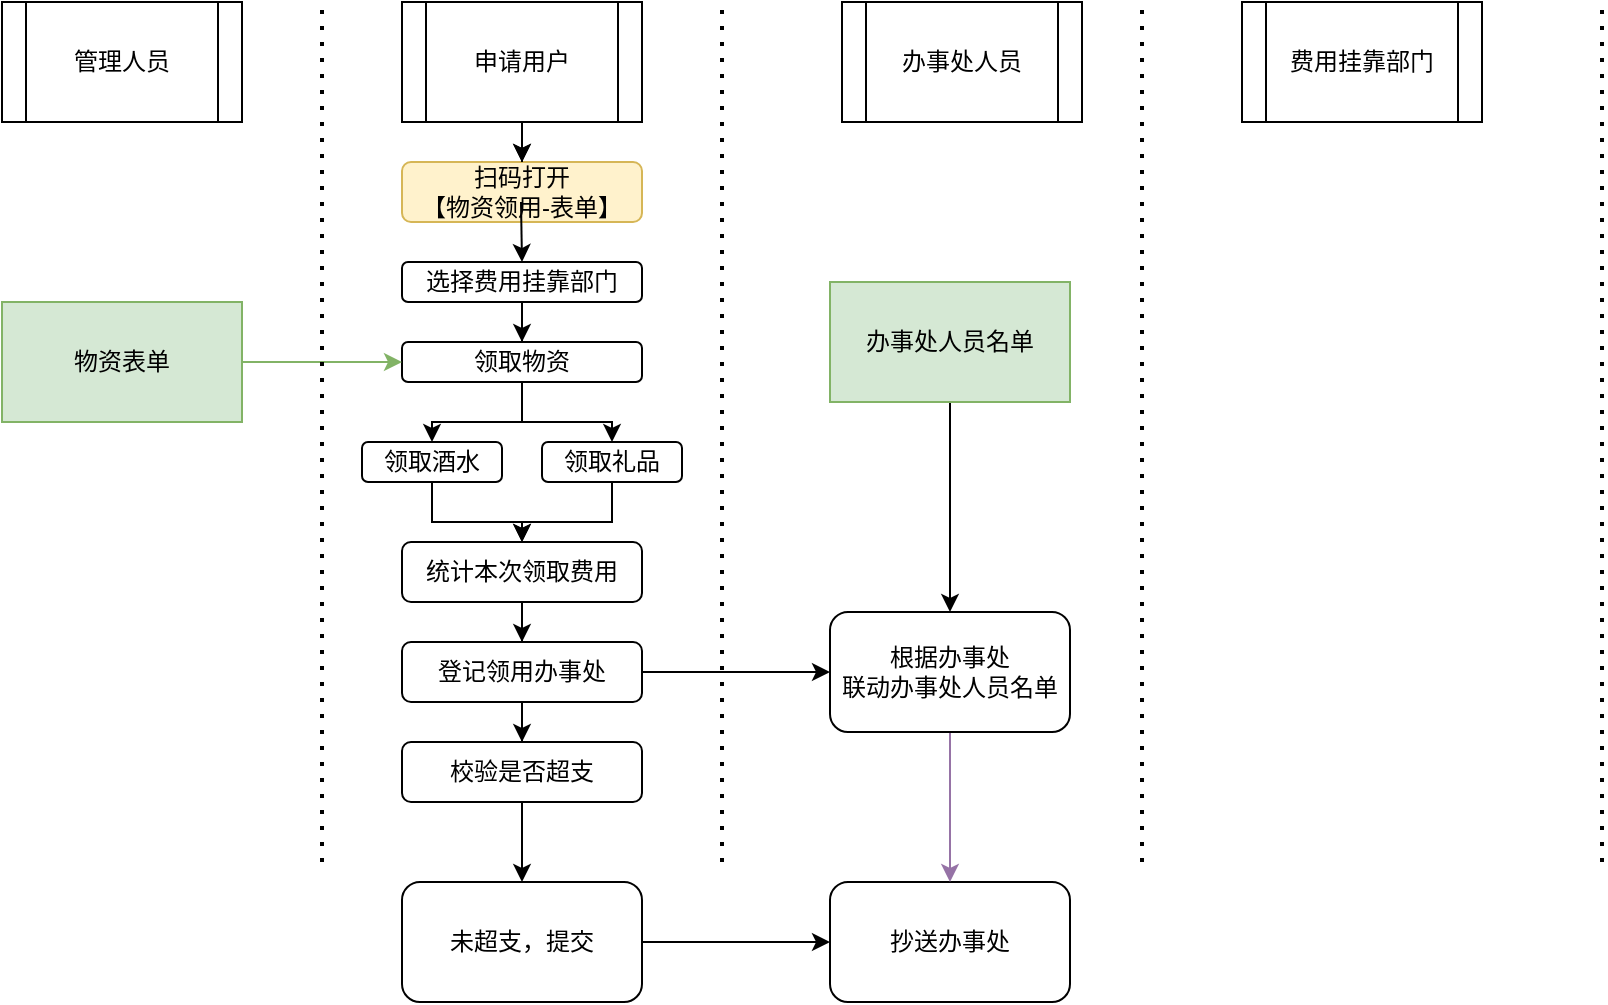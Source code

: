 <mxfile version="21.5.2" type="github">
  <diagram name="第 1 页" id="7c6sXlli5CMGMtgro3f5">
    <mxGraphModel dx="1314" dy="730" grid="1" gridSize="10" guides="1" tooltips="1" connect="1" arrows="1" fold="1" page="1" pageScale="1" pageWidth="1169" pageHeight="827" math="0" shadow="0">
      <root>
        <mxCell id="0" />
        <mxCell id="1" parent="0" />
        <mxCell id="34yzm8_QOpRfy-DfD65C-1" value="扫码打开&lt;br&gt;【物资领用-表单】" style="rounded=1;whiteSpace=wrap;html=1;fillColor=#fff2cc;strokeColor=#d6b656;" vertex="1" parent="1">
          <mxGeometry x="400" y="130" width="120" height="30" as="geometry" />
        </mxCell>
        <mxCell id="34yzm8_QOpRfy-DfD65C-2" value="" style="endArrow=classic;html=1;rounded=0;" edge="1" parent="1">
          <mxGeometry width="50" height="50" relative="1" as="geometry">
            <mxPoint x="459.5" y="150" as="sourcePoint" />
            <mxPoint x="460" y="180" as="targetPoint" />
          </mxGeometry>
        </mxCell>
        <mxCell id="34yzm8_QOpRfy-DfD65C-34" style="edgeStyle=orthogonalEdgeStyle;rounded=0;orthogonalLoop=1;jettySize=auto;html=1;entryX=0.5;entryY=0;entryDx=0;entryDy=0;" edge="1" parent="1" source="34yzm8_QOpRfy-DfD65C-5" target="34yzm8_QOpRfy-DfD65C-32">
          <mxGeometry relative="1" as="geometry" />
        </mxCell>
        <mxCell id="34yzm8_QOpRfy-DfD65C-35" style="edgeStyle=orthogonalEdgeStyle;rounded=0;orthogonalLoop=1;jettySize=auto;html=1;entryX=0.5;entryY=0;entryDx=0;entryDy=0;" edge="1" parent="1" source="34yzm8_QOpRfy-DfD65C-5" target="34yzm8_QOpRfy-DfD65C-33">
          <mxGeometry relative="1" as="geometry" />
        </mxCell>
        <mxCell id="34yzm8_QOpRfy-DfD65C-5" value="领取物资" style="rounded=1;whiteSpace=wrap;html=1;" vertex="1" parent="1">
          <mxGeometry x="400" y="220" width="120" height="20" as="geometry" />
        </mxCell>
        <mxCell id="34yzm8_QOpRfy-DfD65C-30" style="edgeStyle=orthogonalEdgeStyle;rounded=0;orthogonalLoop=1;jettySize=auto;html=1;entryX=0.5;entryY=0;entryDx=0;entryDy=0;" edge="1" parent="1" source="34yzm8_QOpRfy-DfD65C-7" target="34yzm8_QOpRfy-DfD65C-10">
          <mxGeometry relative="1" as="geometry" />
        </mxCell>
        <mxCell id="34yzm8_QOpRfy-DfD65C-7" value="校验是否超支" style="rounded=1;whiteSpace=wrap;html=1;" vertex="1" parent="1">
          <mxGeometry x="400" y="420" width="120" height="30" as="geometry" />
        </mxCell>
        <mxCell id="34yzm8_QOpRfy-DfD65C-44" style="edgeStyle=orthogonalEdgeStyle;rounded=0;orthogonalLoop=1;jettySize=auto;html=1;entryX=0;entryY=0.5;entryDx=0;entryDy=0;" edge="1" parent="1" source="34yzm8_QOpRfy-DfD65C-10" target="34yzm8_QOpRfy-DfD65C-18">
          <mxGeometry relative="1" as="geometry" />
        </mxCell>
        <mxCell id="34yzm8_QOpRfy-DfD65C-10" value="未超支，提交" style="rounded=1;whiteSpace=wrap;html=1;" vertex="1" parent="1">
          <mxGeometry x="400" y="490" width="120" height="60" as="geometry" />
        </mxCell>
        <mxCell id="34yzm8_QOpRfy-DfD65C-63" style="edgeStyle=orthogonalEdgeStyle;rounded=0;orthogonalLoop=1;jettySize=auto;html=1;entryX=0.5;entryY=0;entryDx=0;entryDy=0;" edge="1" parent="1" source="34yzm8_QOpRfy-DfD65C-12" target="34yzm8_QOpRfy-DfD65C-1">
          <mxGeometry relative="1" as="geometry" />
        </mxCell>
        <mxCell id="34yzm8_QOpRfy-DfD65C-64" style="edgeStyle=orthogonalEdgeStyle;rounded=0;orthogonalLoop=1;jettySize=auto;html=1;entryX=0.5;entryY=0;entryDx=0;entryDy=0;" edge="1" parent="1" source="34yzm8_QOpRfy-DfD65C-12" target="34yzm8_QOpRfy-DfD65C-1">
          <mxGeometry relative="1" as="geometry" />
        </mxCell>
        <mxCell id="34yzm8_QOpRfy-DfD65C-12" value="申请用户" style="shape=process;whiteSpace=wrap;html=1;backgroundOutline=1;" vertex="1" parent="1">
          <mxGeometry x="400" y="50" width="120" height="60" as="geometry" />
        </mxCell>
        <mxCell id="34yzm8_QOpRfy-DfD65C-13" value="办事处人员" style="shape=process;whiteSpace=wrap;html=1;backgroundOutline=1;" vertex="1" parent="1">
          <mxGeometry x="620" y="50" width="120" height="60" as="geometry" />
        </mxCell>
        <mxCell id="34yzm8_QOpRfy-DfD65C-16" value="" style="endArrow=none;dashed=1;html=1;dashPattern=1 3;strokeWidth=2;rounded=0;" edge="1" parent="1">
          <mxGeometry width="50" height="50" relative="1" as="geometry">
            <mxPoint x="560" y="480" as="sourcePoint" />
            <mxPoint x="560" y="50" as="targetPoint" />
          </mxGeometry>
        </mxCell>
        <mxCell id="34yzm8_QOpRfy-DfD65C-18" value="抄送办事处" style="rounded=1;whiteSpace=wrap;html=1;" vertex="1" parent="1">
          <mxGeometry x="614" y="490" width="120" height="60" as="geometry" />
        </mxCell>
        <mxCell id="34yzm8_QOpRfy-DfD65C-19" value="" style="endArrow=none;dashed=1;html=1;dashPattern=1 3;strokeWidth=2;rounded=0;" edge="1" parent="1">
          <mxGeometry width="50" height="50" relative="1" as="geometry">
            <mxPoint x="770" y="480" as="sourcePoint" />
            <mxPoint x="770" y="50" as="targetPoint" />
          </mxGeometry>
        </mxCell>
        <mxCell id="34yzm8_QOpRfy-DfD65C-20" value="费用挂靠部门" style="shape=process;whiteSpace=wrap;html=1;backgroundOutline=1;" vertex="1" parent="1">
          <mxGeometry x="820" y="50" width="120" height="60" as="geometry" />
        </mxCell>
        <mxCell id="34yzm8_QOpRfy-DfD65C-29" style="edgeStyle=orthogonalEdgeStyle;rounded=0;orthogonalLoop=1;jettySize=auto;html=1;entryX=0.5;entryY=0;entryDx=0;entryDy=0;" edge="1" parent="1" source="34yzm8_QOpRfy-DfD65C-22" target="34yzm8_QOpRfy-DfD65C-5">
          <mxGeometry relative="1" as="geometry" />
        </mxCell>
        <mxCell id="34yzm8_QOpRfy-DfD65C-22" value="选择费用挂靠部门" style="rounded=1;whiteSpace=wrap;html=1;" vertex="1" parent="1">
          <mxGeometry x="400" y="180" width="120" height="20" as="geometry" />
        </mxCell>
        <mxCell id="34yzm8_QOpRfy-DfD65C-38" style="edgeStyle=orthogonalEdgeStyle;rounded=0;orthogonalLoop=1;jettySize=auto;html=1;entryX=0.5;entryY=0;entryDx=0;entryDy=0;" edge="1" parent="1" source="34yzm8_QOpRfy-DfD65C-32" target="34yzm8_QOpRfy-DfD65C-37">
          <mxGeometry relative="1" as="geometry" />
        </mxCell>
        <mxCell id="34yzm8_QOpRfy-DfD65C-32" value="领取酒水" style="rounded=1;whiteSpace=wrap;html=1;" vertex="1" parent="1">
          <mxGeometry x="380" y="270" width="70" height="20" as="geometry" />
        </mxCell>
        <mxCell id="34yzm8_QOpRfy-DfD65C-39" style="edgeStyle=orthogonalEdgeStyle;rounded=0;orthogonalLoop=1;jettySize=auto;html=1;entryX=0.5;entryY=0;entryDx=0;entryDy=0;" edge="1" parent="1" source="34yzm8_QOpRfy-DfD65C-33" target="34yzm8_QOpRfy-DfD65C-37">
          <mxGeometry relative="1" as="geometry" />
        </mxCell>
        <mxCell id="34yzm8_QOpRfy-DfD65C-33" value="领取礼品" style="rounded=1;whiteSpace=wrap;html=1;" vertex="1" parent="1">
          <mxGeometry x="470" y="270" width="70" height="20" as="geometry" />
        </mxCell>
        <mxCell id="34yzm8_QOpRfy-DfD65C-43" style="edgeStyle=orthogonalEdgeStyle;rounded=0;orthogonalLoop=1;jettySize=auto;html=1;entryX=0.5;entryY=0;entryDx=0;entryDy=0;" edge="1" parent="1" source="34yzm8_QOpRfy-DfD65C-49" target="34yzm8_QOpRfy-DfD65C-7">
          <mxGeometry relative="1" as="geometry" />
        </mxCell>
        <mxCell id="34yzm8_QOpRfy-DfD65C-37" value="统计本次领取费用" style="rounded=1;whiteSpace=wrap;html=1;" vertex="1" parent="1">
          <mxGeometry x="400" y="320" width="120" height="30" as="geometry" />
        </mxCell>
        <mxCell id="34yzm8_QOpRfy-DfD65C-47" value="" style="endArrow=none;dashed=1;html=1;dashPattern=1 3;strokeWidth=2;rounded=0;" edge="1" parent="1">
          <mxGeometry width="50" height="50" relative="1" as="geometry">
            <mxPoint x="1000" y="480" as="sourcePoint" />
            <mxPoint x="1000" y="50" as="targetPoint" />
          </mxGeometry>
        </mxCell>
        <mxCell id="34yzm8_QOpRfy-DfD65C-48" value="管理人员" style="shape=process;whiteSpace=wrap;html=1;backgroundOutline=1;" vertex="1" parent="1">
          <mxGeometry x="200" y="50" width="120" height="60" as="geometry" />
        </mxCell>
        <mxCell id="34yzm8_QOpRfy-DfD65C-50" value="" style="edgeStyle=orthogonalEdgeStyle;rounded=0;orthogonalLoop=1;jettySize=auto;html=1;entryX=0.5;entryY=0;entryDx=0;entryDy=0;" edge="1" parent="1" source="34yzm8_QOpRfy-DfD65C-37" target="34yzm8_QOpRfy-DfD65C-49">
          <mxGeometry relative="1" as="geometry">
            <mxPoint x="460" y="350" as="sourcePoint" />
            <mxPoint x="460" y="420" as="targetPoint" />
          </mxGeometry>
        </mxCell>
        <mxCell id="34yzm8_QOpRfy-DfD65C-52" value="" style="edgeStyle=orthogonalEdgeStyle;rounded=0;orthogonalLoop=1;jettySize=auto;html=1;" edge="1" parent="1" source="34yzm8_QOpRfy-DfD65C-49" target="34yzm8_QOpRfy-DfD65C-51">
          <mxGeometry relative="1" as="geometry" />
        </mxCell>
        <mxCell id="34yzm8_QOpRfy-DfD65C-49" value="登记领用办事处" style="rounded=1;whiteSpace=wrap;html=1;" vertex="1" parent="1">
          <mxGeometry x="400" y="370" width="120" height="30" as="geometry" />
        </mxCell>
        <mxCell id="34yzm8_QOpRfy-DfD65C-60" style="edgeStyle=orthogonalEdgeStyle;rounded=0;orthogonalLoop=1;jettySize=auto;html=1;entryX=0.5;entryY=0;entryDx=0;entryDy=0;fillColor=#e1d5e7;strokeColor=#9673a6;" edge="1" parent="1" source="34yzm8_QOpRfy-DfD65C-51" target="34yzm8_QOpRfy-DfD65C-18">
          <mxGeometry relative="1" as="geometry" />
        </mxCell>
        <mxCell id="34yzm8_QOpRfy-DfD65C-51" value="根据办事处&lt;br&gt;联动办事处人员名单" style="rounded=1;whiteSpace=wrap;html=1;" vertex="1" parent="1">
          <mxGeometry x="614" y="355" width="120" height="60" as="geometry" />
        </mxCell>
        <mxCell id="34yzm8_QOpRfy-DfD65C-59" style="edgeStyle=orthogonalEdgeStyle;rounded=0;orthogonalLoop=1;jettySize=auto;html=1;fillColor=#d5e8d4;strokeColor=#82b366;" edge="1" parent="1" source="34yzm8_QOpRfy-DfD65C-53" target="34yzm8_QOpRfy-DfD65C-5">
          <mxGeometry relative="1" as="geometry" />
        </mxCell>
        <mxCell id="34yzm8_QOpRfy-DfD65C-53" value="物资表单" style="rounded=0;whiteSpace=wrap;html=1;fillColor=#d5e8d4;strokeColor=#82b366;" vertex="1" parent="1">
          <mxGeometry x="200" y="200" width="120" height="60" as="geometry" />
        </mxCell>
        <mxCell id="34yzm8_QOpRfy-DfD65C-55" value="" style="endArrow=none;dashed=1;html=1;dashPattern=1 3;strokeWidth=2;rounded=0;" edge="1" parent="1">
          <mxGeometry width="50" height="50" relative="1" as="geometry">
            <mxPoint x="360" y="480" as="sourcePoint" />
            <mxPoint x="360" y="50" as="targetPoint" />
          </mxGeometry>
        </mxCell>
        <mxCell id="34yzm8_QOpRfy-DfD65C-62" style="edgeStyle=orthogonalEdgeStyle;rounded=0;orthogonalLoop=1;jettySize=auto;html=1;entryX=0.5;entryY=0;entryDx=0;entryDy=0;" edge="1" parent="1" source="34yzm8_QOpRfy-DfD65C-61" target="34yzm8_QOpRfy-DfD65C-51">
          <mxGeometry relative="1" as="geometry" />
        </mxCell>
        <mxCell id="34yzm8_QOpRfy-DfD65C-61" value="办事处人员名单" style="rounded=0;whiteSpace=wrap;html=1;fillColor=#d5e8d4;strokeColor=#82b366;" vertex="1" parent="1">
          <mxGeometry x="614" y="190" width="120" height="60" as="geometry" />
        </mxCell>
      </root>
    </mxGraphModel>
  </diagram>
</mxfile>
